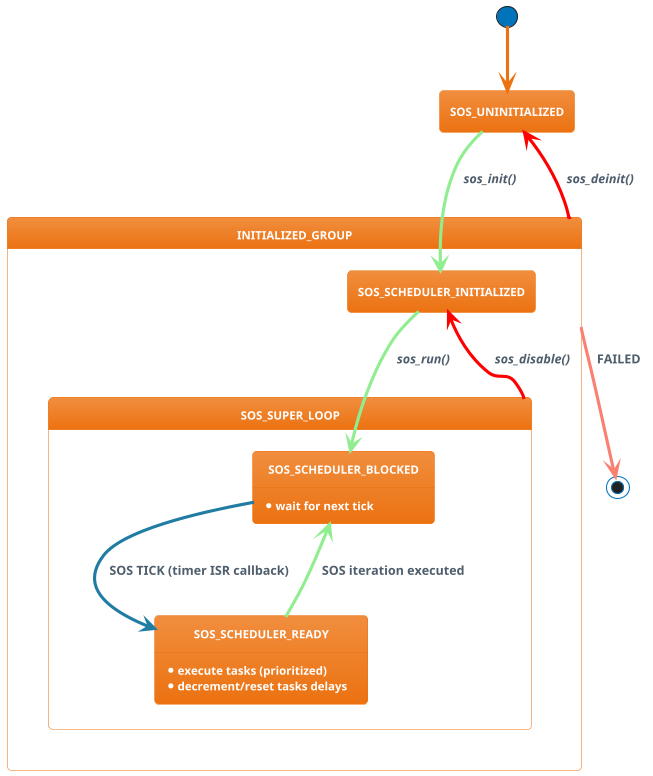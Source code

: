 @startuml
'https://plantuml.com/class-diagram
'Author: Hossam Elwahsh

!theme aws-orange
'!theme black-knight
'!theme blueprint
'!theme carbon-gray
'!theme cloudscape-design
'!theme spacelab
'skinparam ArrowFontColor #217CA3
skinparam ArrowFontStyle bold
skinparam StateAttributeFontStyle bold
skinparam StateAttributeFontColor white

skinparam classAttributeFontSize 16
skinparam classFontSize 18
hide empty description

[*] --> SOS_UNINITIALIZED

state INITIALIZED_GROUP{
    SOS_UNINITIALIZED -[#lightgreen]-> SOS_SCHEDULER_INITIALIZED : //**sos_init()**//


    state SOS_SUPER_LOOP {
        SOS_SCHEDULER_INITIALIZED -[#lightgreen]-> SOS_SCHEDULER_BLOCKED : //**sos_run()**//
'        SOS_SCHEDULER_INITIALIZED : * wait for run command //sos_run()//

        SOS_SCHEDULER_READY -[#lightgreen]-> SOS_SCHEDULER_BLOCKED : SOS iteration executed
        SOS_SCHEDULER_BLOCKED -[#217CA3]-> SOS_SCHEDULER_READY : SOS TICK (timer ISR callback)


        SOS_SCHEDULER_READY: * execute tasks (prioritized)
        SOS_SCHEDULER_READY: * decrement/reset tasks delays

        SOS_SCHEDULER_BLOCKED : * wait for next tick
    }

    SOS_SUPER_LOOP -[#red]-> SOS_SCHEDULER_INITIALIZED : //**sos_disable()**//

}

INITIALIZED_GROUP -[#red]-> SOS_UNINITIALIZED : //**sos_deinit()**//
INITIALIZED_GROUP -[#salmon]-> [*] : **FAILED**
'SOS_DE_INITIALIZED -down-> [*]
'SOS_DE_INITIALIZED : * Stop SOS if started
'SOS_DE_INITIALIZED : * de-initialize SOS

@enduml
